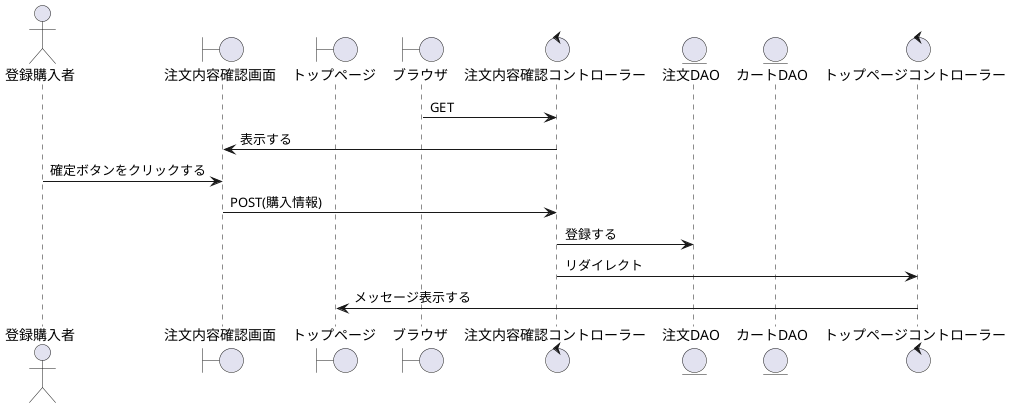 @startuml 購入

actor    "登録購入者" as account
boundary "注文内容確認画面" as change_password
boundary "トップページ" as top
boundary "ブラウザ" as brz
control  "注文内容確認コントローラー" as change_password_c
entity   "注文DAO" as chumon_dao
entity   "カートDAO" as cart_dao
control  "トップページコントローラー" as top_c

'-------------------------------------------------------------------------------------------

brz ->  change_password_c : GET
change_password  <-  change_password_c : 表示する
account -> change_password : 確定ボタンをクリックする
change_password -> change_password_c : POST(購入情報)
chumon_dao <- change_password_c : 登録する
change_password_c -> top_c : リダイレクト
top <- top_c : メッセージ表示する
@enduml
